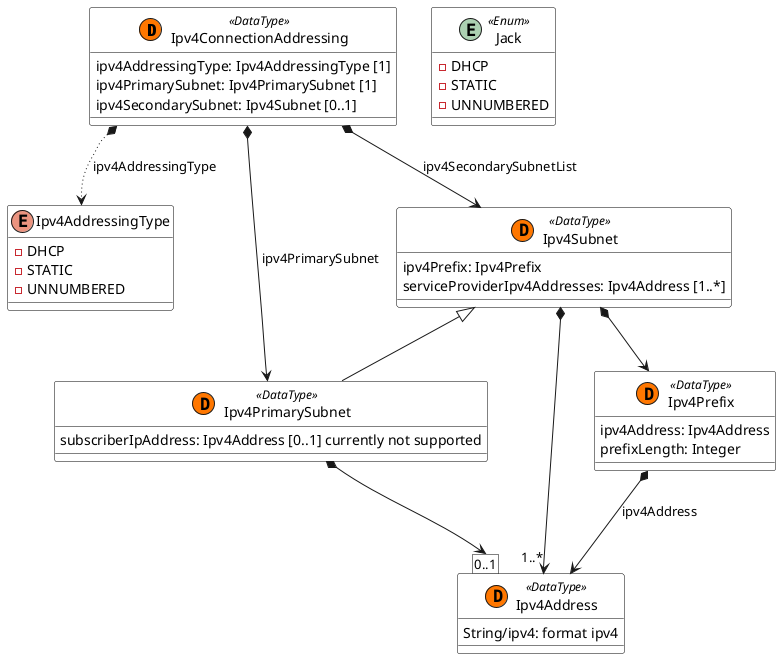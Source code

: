 @startuml

skinparam {
    FontName Times
    ClassBackgroundColor White
    ClassBorderColor Black
    ClassBorderColor<<ServiceSpecification>> FireBrick
}
!define datatype(x) class x << (D,#FF7700) DataType>>
!define enum(x) class x << (E,#ADD1B2) Enum>>

datatype(Ipv4ConnectionAddressing) {
    ipv4AddressingType: Ipv4AddressingType [1]
    ipv4PrimarySubnet: Ipv4PrimarySubnet [1]
    ipv4SecondarySubnet: Ipv4Subnet [0..1]
}

datatype(Ipv4Address) {
    String/ipv4: format ipv4
}

enum(Jack) {
    - DHCP
    - STATIC
    - UNNUMBERED
}

enum Ipv4AddressingType {
    - DHCP 
    - STATIC 
    - UNNUMBERED
    }
    
datatype(Ipv4Prefix) {
    ipv4Address: Ipv4Address
    prefixLength: Integer
}

Ipv4Prefix *--> Ipv4Address: ipv4Address

datatype(Ipv4PrimarySubnet) {
    subscriberIpAddress: Ipv4Address [0..1] currently not supported
}

Ipv4PrimarySubnet *--> [0..1] Ipv4Address

datatype(Ipv4Subnet) {
    ipv4Prefix: Ipv4Prefix
    serviceProviderIpv4Addresses: Ipv4Address [1..*]
}

Ipv4Subnet *--> Ipv4Prefix
Ipv4Subnet *--> "1..*" Ipv4Address

Ipv4Subnet <|-- Ipv4PrimarySubnet

Ipv4ConnectionAddressing *-[dotted]-> Ipv4AddressingType: ipv4AddressingType
Ipv4ConnectionAddressing *--> Ipv4PrimarySubnet: ipv4PrimarySubnet
Ipv4ConnectionAddressing *--> Ipv4Subnet: ipv4SecondarySubnetList


@enduml